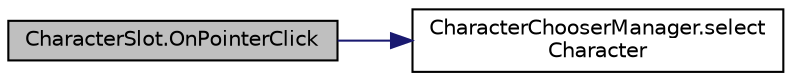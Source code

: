 digraph "CharacterSlot.OnPointerClick"
{
  edge [fontname="Helvetica",fontsize="10",labelfontname="Helvetica",labelfontsize="10"];
  node [fontname="Helvetica",fontsize="10",shape=record];
  rankdir="LR";
  Node0 [label="CharacterSlot.OnPointerClick",height=0.2,width=0.4,color="black", fillcolor="grey75", style="filled", fontcolor="black"];
  Node0 -> Node1 [color="midnightblue",fontsize="10",style="solid",fontname="Helvetica"];
  Node1 [label="CharacterChooserManager.select\lCharacter",height=0.2,width=0.4,color="black", fillcolor="white", style="filled",URL="$class_character_chooser_manager.html#a4dfafb20436a37d92e6c033972062321",tooltip="Selects the character. "];
}
